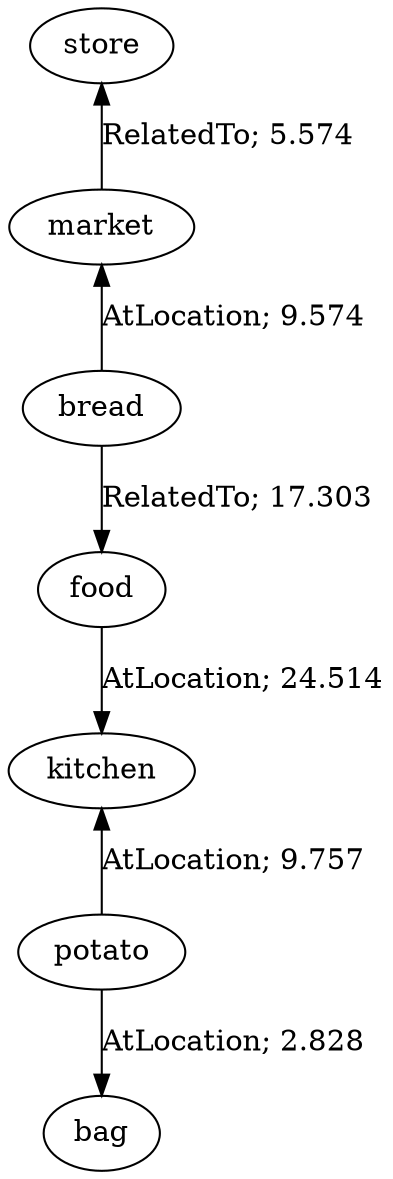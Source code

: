 // The path the concepts from "store" to "bag".Path Length: 6; Weight Sum: 69.54892643459974; Average Weight: 11.591487739099955
digraph "1_c---store-bag---PLen6_WSum69.549_WAvg11.591" {
	0 [label=store]
	1 [label=market]
	2 [label=bread]
	3 [label=food]
	4 [label=kitchen]
	5 [label=potato]
	6 [label=bag]
	0 -> 1 [label="RelatedTo; 5.574" dir=back weight=5.574]
	1 -> 2 [label="AtLocation; 9.574" dir=back weight=9.574]
	2 -> 3 [label="RelatedTo; 17.303" dir=forward weight=17.303]
	3 -> 4 [label="AtLocation; 24.514" dir=forward weight=24.514]
	4 -> 5 [label="AtLocation; 9.757" dir=back weight=9.757]
	5 -> 6 [label="AtLocation; 2.828" dir=forward weight=2.828]
}
